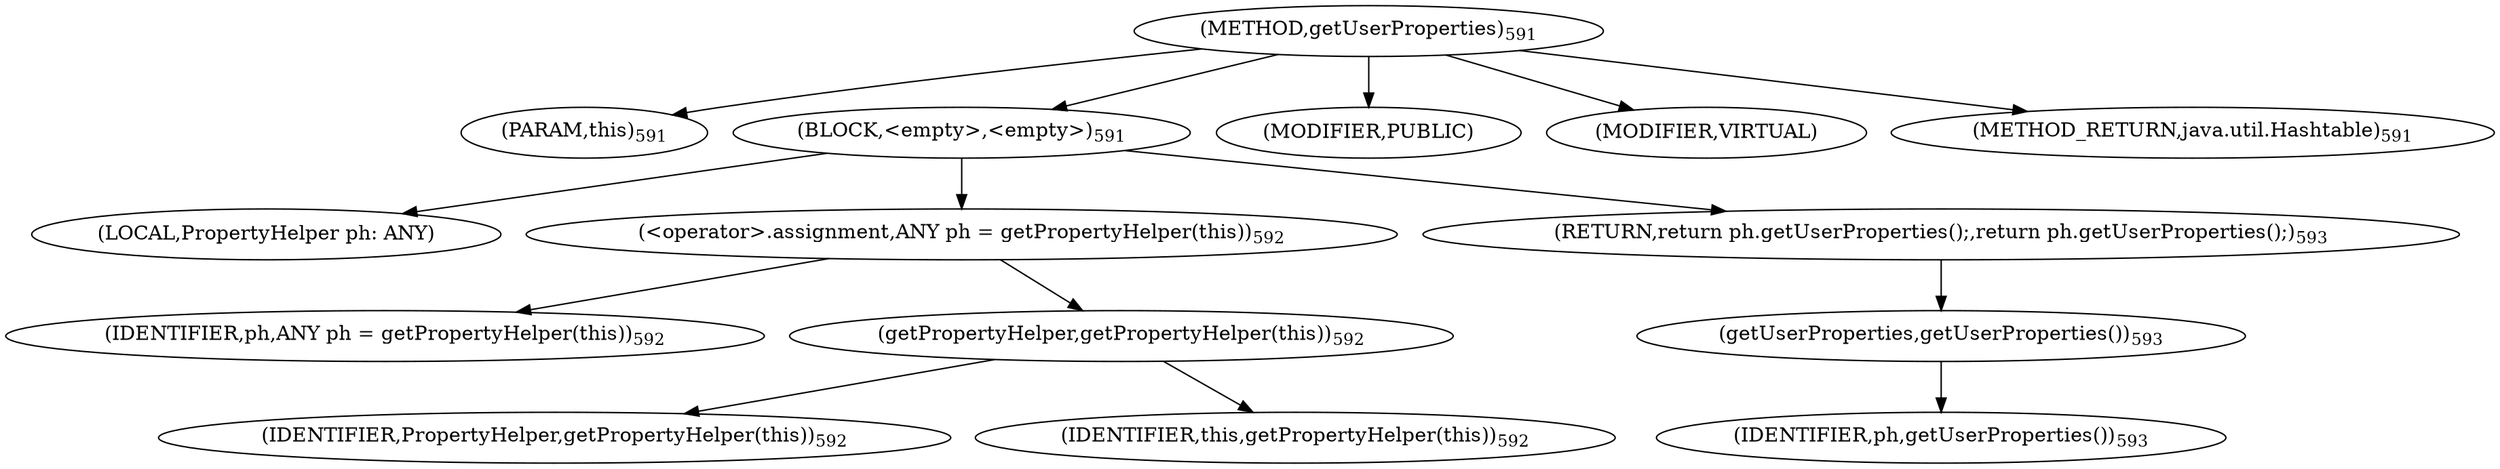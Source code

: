 digraph "getUserProperties" {  
"946" [label = <(METHOD,getUserProperties)<SUB>591</SUB>> ]
"53" [label = <(PARAM,this)<SUB>591</SUB>> ]
"947" [label = <(BLOCK,&lt;empty&gt;,&lt;empty&gt;)<SUB>591</SUB>> ]
"948" [label = <(LOCAL,PropertyHelper ph: ANY)> ]
"949" [label = <(&lt;operator&gt;.assignment,ANY ph = getPropertyHelper(this))<SUB>592</SUB>> ]
"950" [label = <(IDENTIFIER,ph,ANY ph = getPropertyHelper(this))<SUB>592</SUB>> ]
"951" [label = <(getPropertyHelper,getPropertyHelper(this))<SUB>592</SUB>> ]
"952" [label = <(IDENTIFIER,PropertyHelper,getPropertyHelper(this))<SUB>592</SUB>> ]
"52" [label = <(IDENTIFIER,this,getPropertyHelper(this))<SUB>592</SUB>> ]
"953" [label = <(RETURN,return ph.getUserProperties();,return ph.getUserProperties();)<SUB>593</SUB>> ]
"954" [label = <(getUserProperties,getUserProperties())<SUB>593</SUB>> ]
"955" [label = <(IDENTIFIER,ph,getUserProperties())<SUB>593</SUB>> ]
"956" [label = <(MODIFIER,PUBLIC)> ]
"957" [label = <(MODIFIER,VIRTUAL)> ]
"958" [label = <(METHOD_RETURN,java.util.Hashtable)<SUB>591</SUB>> ]
  "946" -> "53" 
  "946" -> "947" 
  "946" -> "956" 
  "946" -> "957" 
  "946" -> "958" 
  "947" -> "948" 
  "947" -> "949" 
  "947" -> "953" 
  "949" -> "950" 
  "949" -> "951" 
  "951" -> "952" 
  "951" -> "52" 
  "953" -> "954" 
  "954" -> "955" 
}
